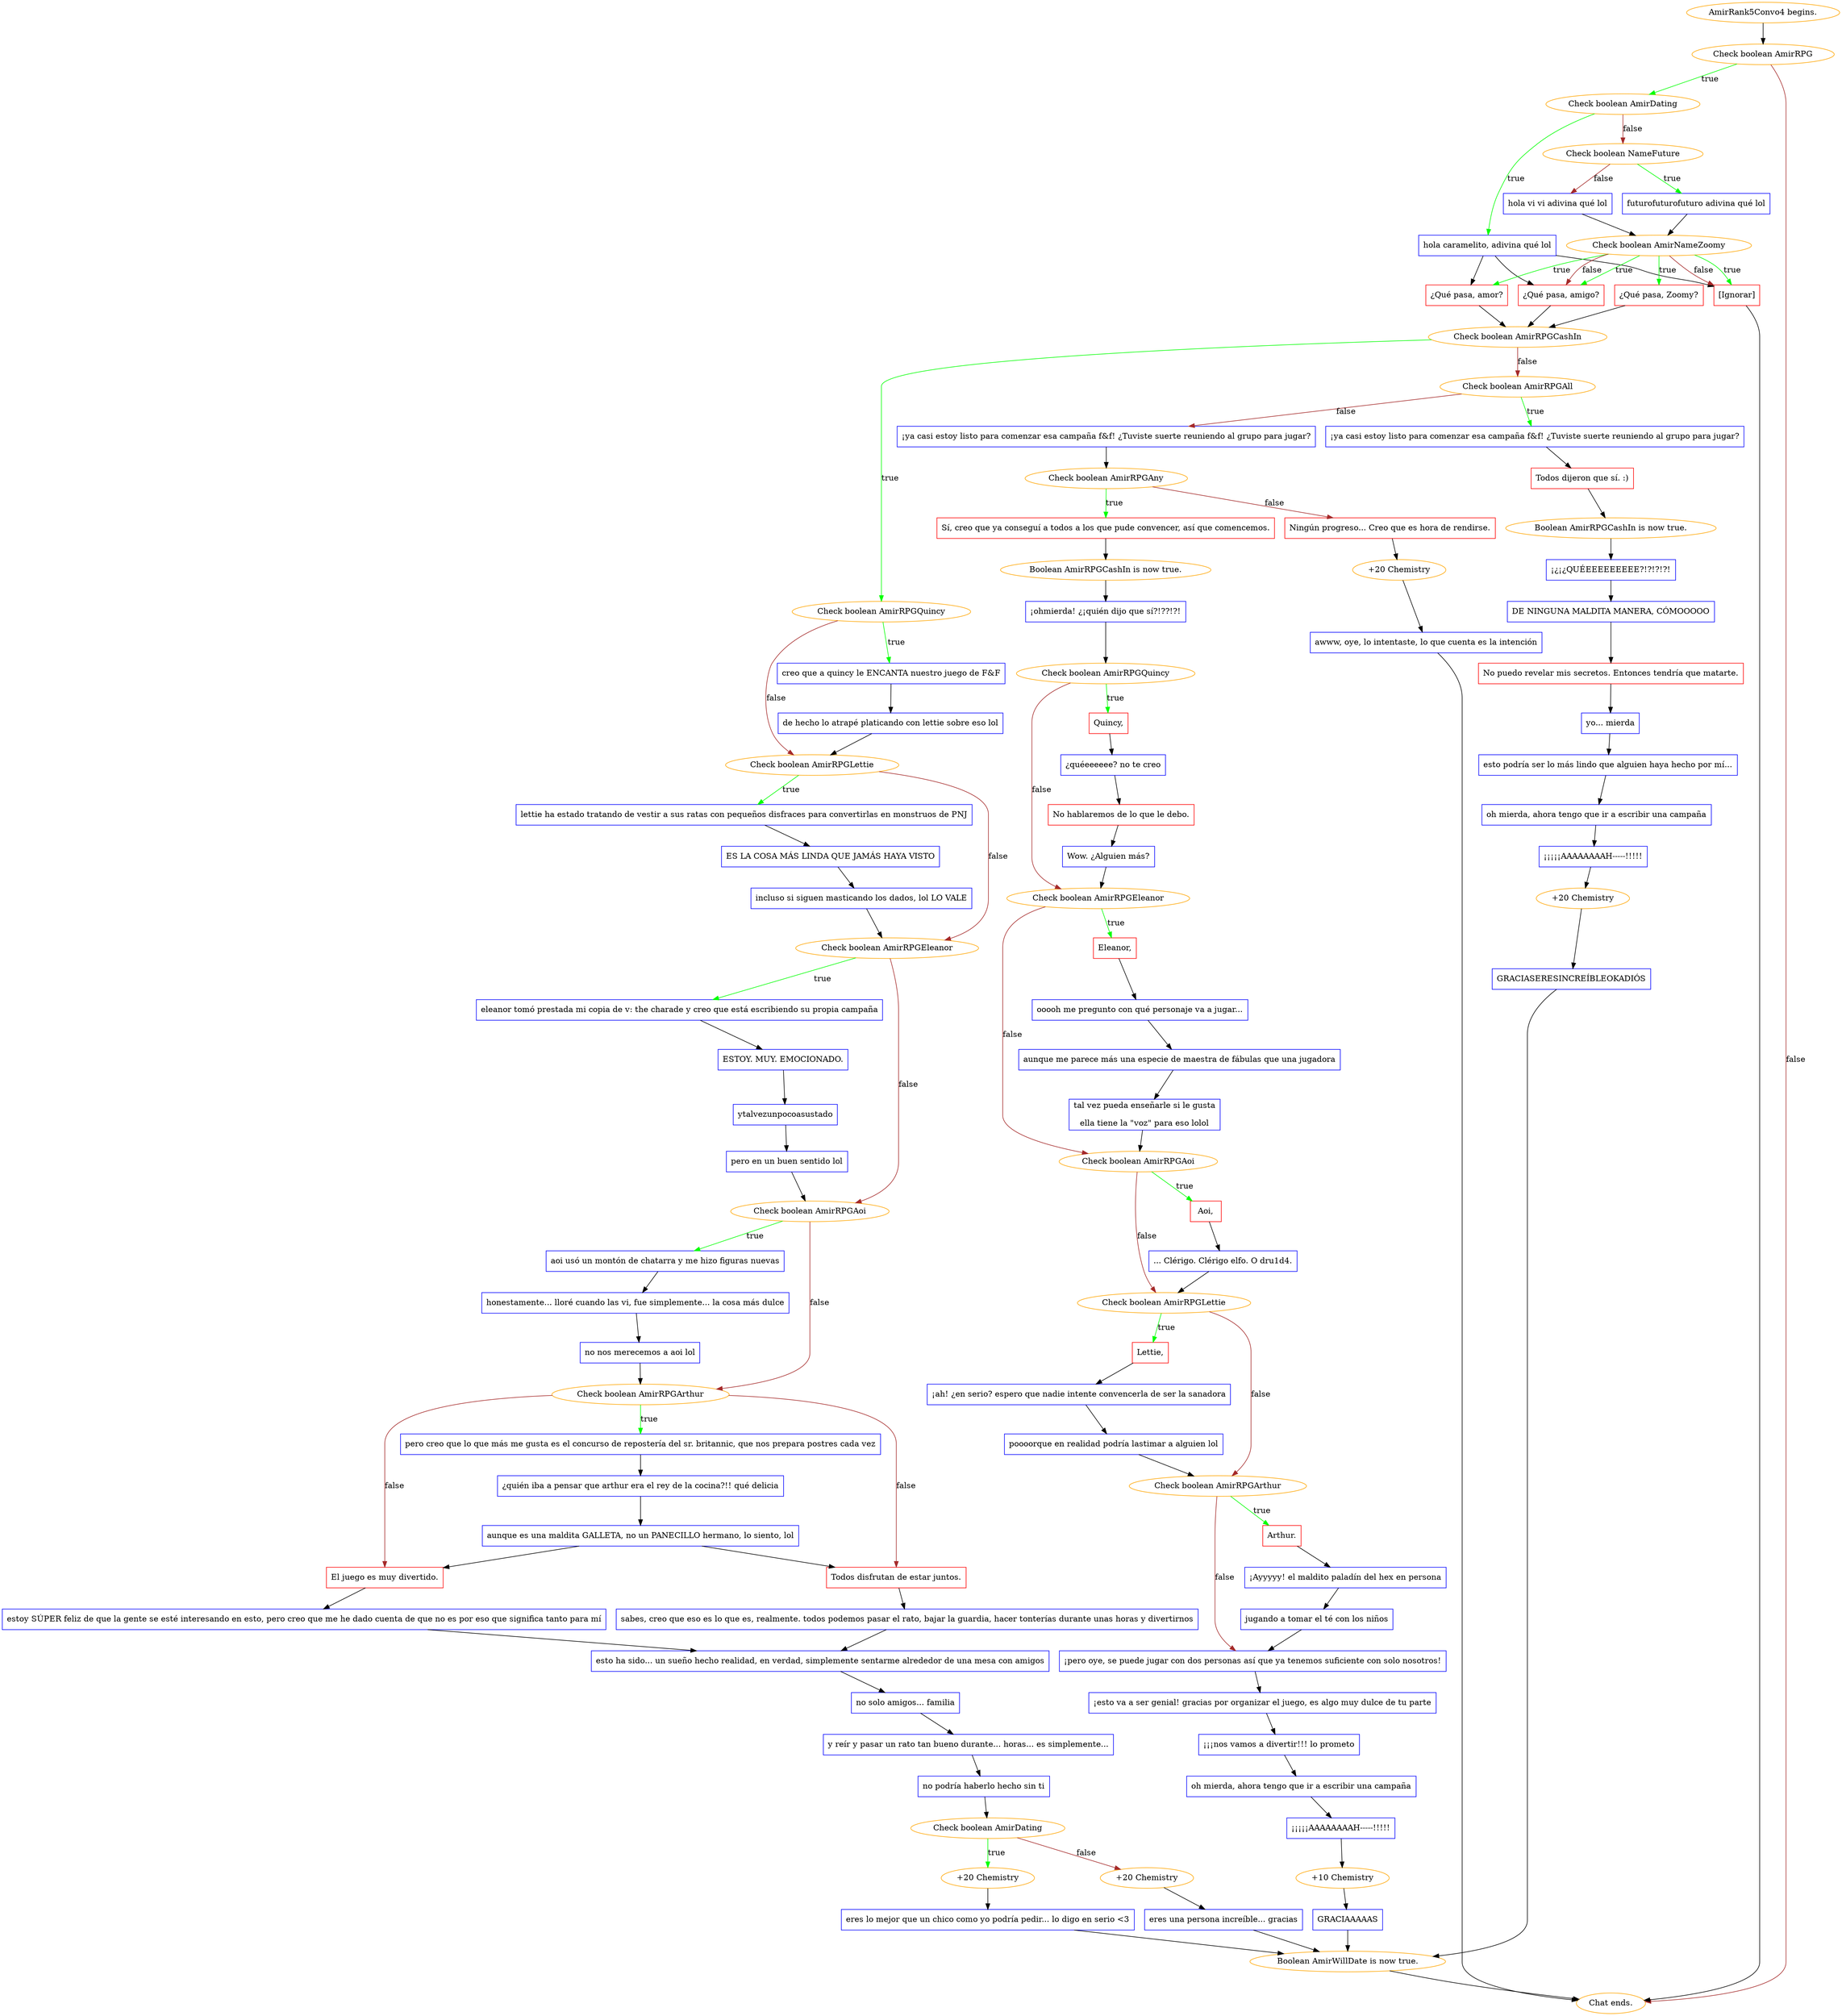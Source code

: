 digraph {
	"AmirRank5Convo4 begins." [color=orange];
		"AmirRank5Convo4 begins." -> j1873986939;
	j1873986939 [label="Check boolean AmirRPG",color=orange];
		j1873986939 -> j43191877 [label=true,color=green];
		j1873986939 -> "Chat ends." [label=false,color=brown];
	j43191877 [label="Check boolean AmirDating",color=orange];
		j43191877 -> j860160030 [label=true,color=green];
		j43191877 -> j1671112374 [label=false,color=brown];
	"Chat ends." [color=orange];
	j860160030 [label="hola caramelito, adivina qué lol",shape=box,color=blue];
		j860160030 -> j2179911226;
		j860160030 -> j3652832318;
		j860160030 -> j1678137900;
	j1671112374 [label="Check boolean NameFuture",color=orange];
		j1671112374 -> j4016306572 [label=true,color=green];
		j1671112374 -> j1972296833 [label=false,color=brown];
	j2179911226 [label="¿Qué pasa, amor?",shape=box,color=red];
		j2179911226 -> j2764744817;
	j3652832318 [label="¿Qué pasa, amigo?",shape=box,color=red];
		j3652832318 -> j2764744817;
	j1678137900 [label="[Ignorar]",shape=box,color=red];
		j1678137900 -> "Chat ends.";
	j4016306572 [label="futurofuturofuturo adivina qué lol",shape=box,color=blue];
		j4016306572 -> j1659394248;
	j1972296833 [label="hola vi vi adivina qué lol",shape=box,color=blue];
		j1972296833 -> j1659394248;
	j2764744817 [label="Check boolean AmirRPGCashIn",color=orange];
		j2764744817 -> j24204605 [label=true,color=green];
		j2764744817 -> j1067821991 [label=false,color=brown];
	j1659394248 [label="Check boolean AmirNameZoomy",color=orange];
		j1659394248 -> j2179911226 [label=true,color=green];
		j1659394248 -> j1333484391 [label=true,color=green];
		j1659394248 -> j3652832318 [label=true,color=green];
		j1659394248 -> j1678137900 [label=true,color=green];
		j1659394248 -> j3652832318 [label=false,color=brown];
		j1659394248 -> j1678137900 [label=false,color=brown];
	j24204605 [label="Check boolean AmirRPGQuincy",color=orange];
		j24204605 -> j4163226163 [label=true,color=green];
		j24204605 -> j3247779401 [label=false,color=brown];
	j1067821991 [label="Check boolean AmirRPGAll",color=orange];
		j1067821991 -> j1017050325 [label=true,color=green];
		j1067821991 -> j240624575 [label=false,color=brown];
	j1333484391 [label="¿Qué pasa, Zoomy?",shape=box,color=red];
		j1333484391 -> j2764744817;
	j4163226163 [label="creo que a quincy le ENCANTA nuestro juego de F&F",shape=box,color=blue];
		j4163226163 -> j2882159837;
	j3247779401 [label="Check boolean AmirRPGLettie",color=orange];
		j3247779401 -> j667711525 [label=true,color=green];
		j3247779401 -> j3931330636 [label=false,color=brown];
	j1017050325 [label="¡ya casi estoy listo para comenzar esa campaña f&f! ¿Tuviste suerte reuniendo al grupo para jugar?",shape=box,color=blue];
		j1017050325 -> j1031769937;
	j240624575 [label="¡ya casi estoy listo para comenzar esa campaña f&f! ¿Tuviste suerte reuniendo al grupo para jugar?",shape=box,color=blue];
		j240624575 -> j1807647523;
	j2882159837 [label="de hecho lo atrapé platicando con lettie sobre eso lol",shape=box,color=blue];
		j2882159837 -> j3247779401;
	j667711525 [label="lettie ha estado tratando de vestir a sus ratas con pequeños disfraces para convertirlas en monstruos de PNJ",shape=box,color=blue];
		j667711525 -> j2499568221;
	j3931330636 [label="Check boolean AmirRPGEleanor",color=orange];
		j3931330636 -> j3344988971 [label=true,color=green];
		j3931330636 -> j1934026461 [label=false,color=brown];
	j1031769937 [label="Todos dijeron que sí. :)",shape=box,color=red];
		j1031769937 -> j3765451115;
	j1807647523 [label="Check boolean AmirRPGAny",color=orange];
		j1807647523 -> j1522048586 [label=true,color=green];
		j1807647523 -> j2486063911 [label=false,color=brown];
	j2499568221 [label="ES LA COSA MÁS LINDA QUE JAMÁS HAYA VISTO",shape=box,color=blue];
		j2499568221 -> j384498886;
	j3344988971 [label="eleanor tomó prestada mi copia de v: the charade y creo que está escribiendo su propia campaña",shape=box,color=blue];
		j3344988971 -> j3365626036;
	j1934026461 [label="Check boolean AmirRPGAoi",color=orange];
		j1934026461 -> j1967282438 [label=true,color=green];
		j1934026461 -> j2802485785 [label=false,color=brown];
	j3765451115 [label="Boolean AmirRPGCashIn is now true.",color=orange];
		j3765451115 -> j1003603011;
	j1522048586 [label="Sí, creo que ya conseguí a todos a los que pude convencer, así que comencemos.",shape=box,color=red];
		j1522048586 -> j2790714162;
	j2486063911 [label="Ningún progreso... Creo que es hora de rendirse.",shape=box,color=red];
		j2486063911 -> j975525218;
	j384498886 [label="incluso si siguen masticando los dados, lol LO VALE",shape=box,color=blue];
		j384498886 -> j3931330636;
	j3365626036 [label="ESTOY. MUY. EMOCIONADO.",shape=box,color=blue];
		j3365626036 -> j1882441023;
	j1967282438 [label="aoi usó un montón de chatarra y me hizo figuras nuevas",shape=box,color=blue];
		j1967282438 -> j1621946627;
	j2802485785 [label="Check boolean AmirRPGArthur",color=orange];
		j2802485785 -> j1273206719 [label=true,color=green];
		j2802485785 -> j3322510018 [label=false,color=brown];
		j2802485785 -> j3401444723 [label=false,color=brown];
	j1003603011 [label="¡¿¡¿QUÉEEEEEEEEE?!?!?!?!",shape=box,color=blue];
		j1003603011 -> j2118766141;
	j2790714162 [label="Boolean AmirRPGCashIn is now true.",color=orange];
		j2790714162 -> j624102938;
	j975525218 [label="+20 Chemistry",color=orange];
		j975525218 -> j4272493249;
	j1882441023 [label="ytalvezunpocoasustado",shape=box,color=blue];
		j1882441023 -> j3915992941;
	j1621946627 [label="honestamente... lloré cuando las vi, fue simplemente... la cosa más dulce",shape=box,color=blue];
		j1621946627 -> j855150420;
	j1273206719 [label="pero creo que lo que más me gusta es el concurso de repostería del sr. britannic, que nos prepara postres cada vez",shape=box,color=blue];
		j1273206719 -> j1069480472;
	j3322510018 [label="El juego es muy divertido.",shape=box,color=red];
		j3322510018 -> j3324385925;
	j3401444723 [label="Todos disfrutan de estar juntos.",shape=box,color=red];
		j3401444723 -> j738307721;
	j2118766141 [label="DE NINGUNA MALDITA MANERA, CÓMOOOOO",shape=box,color=blue];
		j2118766141 -> j2673270742;
	j624102938 [label="¡ohmierda! ¿¡quién dijo que sí?!??!?!",shape=box,color=blue];
		j624102938 -> j652497461;
	j4272493249 [label="awww, oye, lo intentaste, lo que cuenta es la intención",shape=box,color=blue];
		j4272493249 -> "Chat ends.";
	j3915992941 [label="pero en un buen sentido lol",shape=box,color=blue];
		j3915992941 -> j1934026461;
	j855150420 [label="no nos merecemos a aoi lol",shape=box,color=blue];
		j855150420 -> j2802485785;
	j1069480472 [label="¿quién iba a pensar que arthur era el rey de la cocina?!! qué delicia",shape=box,color=blue];
		j1069480472 -> j417773562;
	j3324385925 [label="estoy SÚPER feliz de que la gente se esté interesando en esto, pero creo que me he dado cuenta de que no es por eso que significa tanto para mí",shape=box,color=blue];
		j3324385925 -> j883772744;
	j738307721 [label="sabes, creo que eso es lo que es, realmente. todos podemos pasar el rato, bajar la guardia, hacer tonterías durante unas horas y divertirnos",shape=box,color=blue];
		j738307721 -> j883772744;
	j2673270742 [label="No puedo revelar mis secretos. Entonces tendría que matarte.",shape=box,color=red];
		j2673270742 -> j491008850;
	j652497461 [label="Check boolean AmirRPGQuincy",color=orange];
		j652497461 -> j3444842719 [label=true,color=green];
		j652497461 -> j3007899053 [label=false,color=brown];
	j417773562 [label="aunque es una maldita GALLETA, no un PANECILLO hermano, lo siento, lol",shape=box,color=blue];
		j417773562 -> j3322510018;
		j417773562 -> j3401444723;
	j883772744 [label="esto ha sido... un sueño hecho realidad, en verdad, simplemente sentarme alrededor de una mesa con amigos",shape=box,color=blue];
		j883772744 -> j2188077743;
	j491008850 [label="yo... mierda",shape=box,color=blue];
		j491008850 -> j1470299121;
	j3444842719 [label="Quincy,",shape=box,color=red];
		j3444842719 -> j2599162020;
	j3007899053 [label="Check boolean AmirRPGEleanor",color=orange];
		j3007899053 -> j2934636298 [label=true,color=green];
		j3007899053 -> j999572931 [label=false,color=brown];
	j2188077743 [label="no solo amigos... familia",shape=box,color=blue];
		j2188077743 -> j3582501121;
	j1470299121 [label="esto podría ser lo más lindo que alguien haya hecho por mí...",shape=box,color=blue];
		j1470299121 -> j778425758;
	j2599162020 [label="¿quéeeeeee? no te creo",shape=box,color=blue];
		j2599162020 -> j2422110266;
	j2934636298 [label="Eleanor,",shape=box,color=red];
		j2934636298 -> j142613476;
	j999572931 [label="Check boolean AmirRPGAoi",color=orange];
		j999572931 -> j3351871811 [label=true,color=green];
		j999572931 -> j3747410780 [label=false,color=brown];
	j3582501121 [label="y reír y pasar un rato tan bueno durante... horas... es simplemente...",shape=box,color=blue];
		j3582501121 -> j135015356;
	j778425758 [label="oh mierda, ahora tengo que ir a escribir una campaña",shape=box,color=blue];
		j778425758 -> j1619809899;
	j2422110266 [label="No hablaremos de lo que le debo.",shape=box,color=red];
		j2422110266 -> j2487921576;
	j142613476 [label="ooooh me pregunto con qué personaje va a jugar...",shape=box,color=blue];
		j142613476 -> j1289602193;
	j3351871811 [label="Aoi,",shape=box,color=red];
		j3351871811 -> j3113931968;
	j3747410780 [label="Check boolean AmirRPGLettie",color=orange];
		j3747410780 -> j4227908023 [label=true,color=green];
		j3747410780 -> j2094063887 [label=false,color=brown];
	j135015356 [label="no podría haberlo hecho sin ti",shape=box,color=blue];
		j135015356 -> j2285115828;
	j1619809899 [label="¡¡¡¡¡AAAAAAAAH-----!!!!!",shape=box,color=blue];
		j1619809899 -> j3841927022;
	j2487921576 [label="Wow. ¿Alguien más?",shape=box,color=blue];
		j2487921576 -> j3007899053;
	j1289602193 [label="aunque me parece más una especie de maestra de fábulas que una jugadora",shape=box,color=blue];
		j1289602193 -> j4043835006;
	j3113931968 [label="... Clérigo. Clérigo elfo. O dru1d4.",shape=box,color=blue];
		j3113931968 -> j3747410780;
	j4227908023 [label="Lettie,",shape=box,color=red];
		j4227908023 -> j652282175;
	j2094063887 [label="Check boolean AmirRPGArthur",color=orange];
		j2094063887 -> j427164589 [label=true,color=green];
		j2094063887 -> j3082489639 [label=false,color=brown];
	j2285115828 [label="Check boolean AmirDating",color=orange];
		j2285115828 -> j3875438457 [label=true,color=green];
		j2285115828 -> j3084234994 [label=false,color=brown];
	j3841927022 [label="+20 Chemistry",color=orange];
		j3841927022 -> j438734396;
	j4043835006 [label="tal vez pueda enseñarle si le gusta
ella tiene la \"voz\" para eso lolol",shape=box,color=blue];
		j4043835006 -> j999572931;
	j652282175 [label="¡ah! ¿en serio? espero que nadie intente convencerla de ser la sanadora",shape=box,color=blue];
		j652282175 -> j88069462;
	j427164589 [label="Arthur.",shape=box,color=red];
		j427164589 -> j1919830363;
	j3082489639 [label="¡pero oye, se puede jugar con dos personas así que ya tenemos suficiente con solo nosotros!",shape=box,color=blue];
		j3082489639 -> j205146158;
	j3875438457 [label="+20 Chemistry",color=orange];
		j3875438457 -> j2783391695;
	j3084234994 [label="+20 Chemistry",color=orange];
		j3084234994 -> j540208723;
	j438734396 [label="GRACIASERESINCREÍBLEOKADIÓS",shape=box,color=blue];
		j438734396 -> j1538486228;
	j88069462 [label="poooorque en realidad podría lastimar a alguien lol",shape=box,color=blue];
		j88069462 -> j2094063887;
	j1919830363 [label="¡Ayyyyy! el maldito paladín del hex en persona",shape=box,color=blue];
		j1919830363 -> j2095175555;
	j205146158 [label="¡esto va a ser genial! gracias por organizar el juego, es algo muy dulce de tu parte",shape=box,color=blue];
		j205146158 -> j2403236784;
	j2783391695 [label="eres lo mejor que un chico como yo podría pedir... lo digo en serio <3",shape=box,color=blue];
		j2783391695 -> j1538486228;
	j540208723 [label="eres una persona increíble... gracias",shape=box,color=blue];
		j540208723 -> j1538486228;
	j1538486228 [label="Boolean AmirWillDate is now true.",color=orange];
		j1538486228 -> "Chat ends.";
	j2095175555 [label="jugando a tomar el té con los niños",shape=box,color=blue];
		j2095175555 -> j3082489639;
	j2403236784 [label="¡¡¡nos vamos a divertir!!! lo prometo",shape=box,color=blue];
		j2403236784 -> j758513924;
	j758513924 [label="oh mierda, ahora tengo que ir a escribir una campaña",shape=box,color=blue];
		j758513924 -> j2495805489;
	j2495805489 [label="¡¡¡¡¡AAAAAAAAH-----!!!!!",shape=box,color=blue];
		j2495805489 -> j1034157665;
	j1034157665 [label="+10 Chemistry",color=orange];
		j1034157665 -> j1444134928;
	j1444134928 [label="GRACIAAAAAS",shape=box,color=blue];
		j1444134928 -> j1538486228;
}